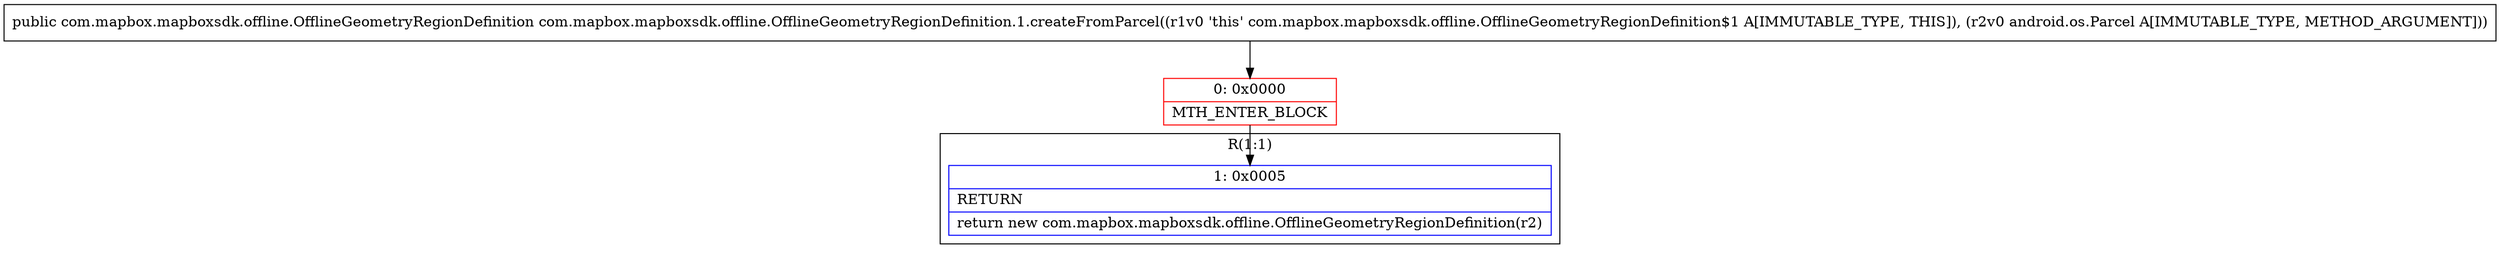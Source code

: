 digraph "CFG forcom.mapbox.mapboxsdk.offline.OfflineGeometryRegionDefinition.1.createFromParcel(Landroid\/os\/Parcel;)Lcom\/mapbox\/mapboxsdk\/offline\/OfflineGeometryRegionDefinition;" {
subgraph cluster_Region_73429151 {
label = "R(1:1)";
node [shape=record,color=blue];
Node_1 [shape=record,label="{1\:\ 0x0005|RETURN\l|return new com.mapbox.mapboxsdk.offline.OfflineGeometryRegionDefinition(r2)\l}"];
}
Node_0 [shape=record,color=red,label="{0\:\ 0x0000|MTH_ENTER_BLOCK\l}"];
MethodNode[shape=record,label="{public com.mapbox.mapboxsdk.offline.OfflineGeometryRegionDefinition com.mapbox.mapboxsdk.offline.OfflineGeometryRegionDefinition.1.createFromParcel((r1v0 'this' com.mapbox.mapboxsdk.offline.OfflineGeometryRegionDefinition$1 A[IMMUTABLE_TYPE, THIS]), (r2v0 android.os.Parcel A[IMMUTABLE_TYPE, METHOD_ARGUMENT])) }"];
MethodNode -> Node_0;
Node_0 -> Node_1;
}

